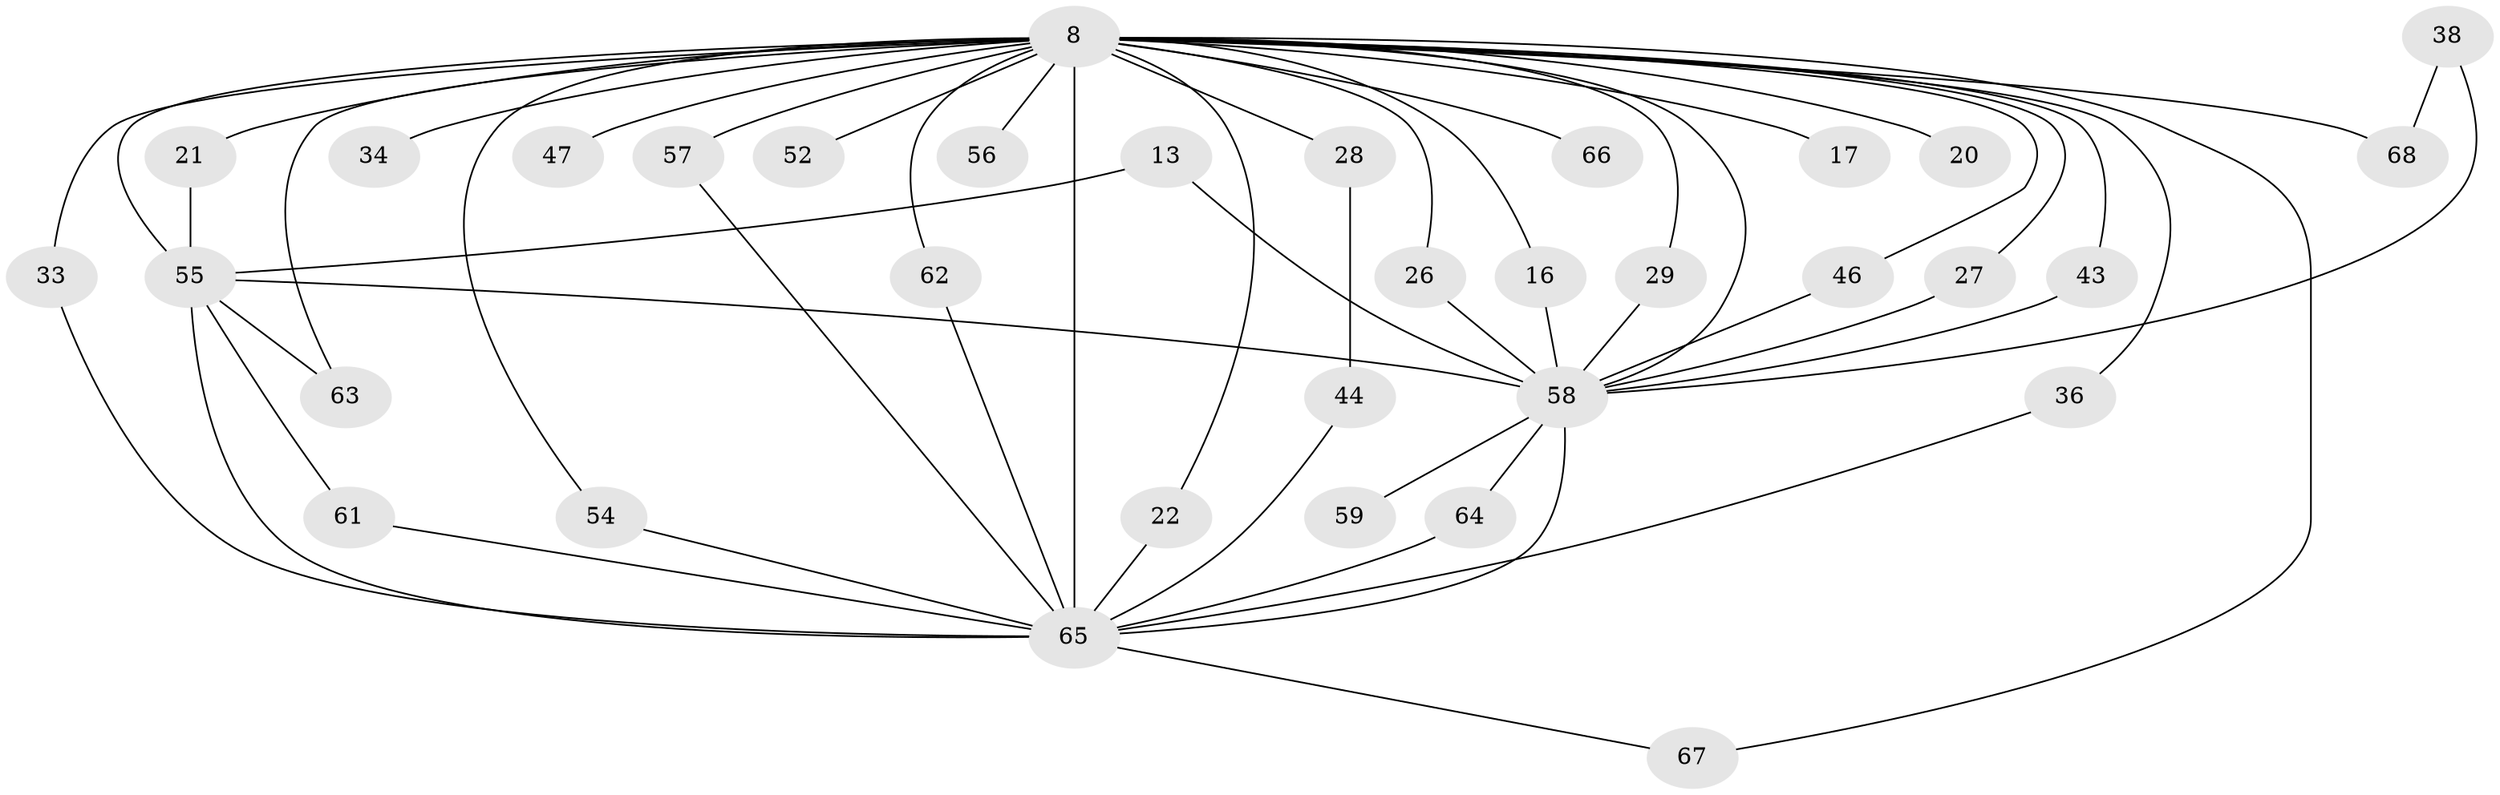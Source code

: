 // original degree distribution, {12: 0.029411764705882353, 17: 0.014705882352941176, 15: 0.04411764705882353, 21: 0.014705882352941176, 19: 0.014705882352941176, 33: 0.014705882352941176, 18: 0.014705882352941176, 3: 0.1323529411764706, 4: 0.11764705882352941, 2: 0.5882352941176471, 6: 0.014705882352941176}
// Generated by graph-tools (version 1.1) at 2025/43/03/09/25 04:43:48]
// undirected, 34 vertices, 56 edges
graph export_dot {
graph [start="1"]
  node [color=gray90,style=filled];
  8 [super="+7+4"];
  13;
  16;
  17;
  20;
  21;
  22;
  26;
  27;
  28;
  29;
  33;
  34 [super="+12+19"];
  36;
  38;
  43;
  44;
  46;
  47 [super="+30"];
  52 [super="+11"];
  54 [super="+51"];
  55 [super="+53+10"];
  56;
  57 [super="+48"];
  58 [super="+25+31+37"];
  59;
  61;
  62 [super="+49"];
  63;
  64;
  65 [super="+39+40+32"];
  66 [super="+45+60"];
  67;
  68 [super="+24"];
  8 -- 16;
  8 -- 17 [weight=2];
  8 -- 26;
  8 -- 27;
  8 -- 28 [weight=2];
  8 -- 29;
  8 -- 34 [weight=4];
  8 -- 57 [weight=4];
  8 -- 63;
  8 -- 66 [weight=3];
  8 -- 52 [weight=3];
  8 -- 47 [weight=3];
  8 -- 67;
  8 -- 43;
  8 -- 46;
  8 -- 56 [weight=2];
  8 -- 68 [weight=4];
  8 -- 62;
  8 -- 65 [weight=11];
  8 -- 20 [weight=2];
  8 -- 21;
  8 -- 22;
  8 -- 33;
  8 -- 36;
  8 -- 54 [weight=2];
  8 -- 55 [weight=9];
  8 -- 58 [weight=10];
  13 -- 58;
  13 -- 55;
  16 -- 58;
  21 -- 55;
  22 -- 65;
  26 -- 58;
  27 -- 58;
  28 -- 44;
  29 -- 58;
  33 -- 65;
  36 -- 65;
  38 -- 68;
  38 -- 58;
  43 -- 58;
  44 -- 65;
  46 -- 58;
  54 -- 65 [weight=2];
  55 -- 58 [weight=7];
  55 -- 65 [weight=4];
  55 -- 61;
  55 -- 63;
  57 -- 65;
  58 -- 65 [weight=9];
  58 -- 64;
  58 -- 59 [weight=2];
  61 -- 65;
  62 -- 65;
  64 -- 65;
  65 -- 67;
}
